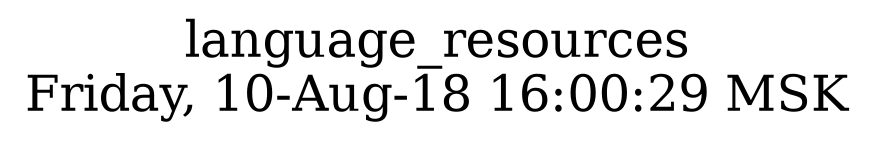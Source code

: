 digraph G {
graph [
  fontsize="24";
  label="language_resources\nFriday, 10-Aug-18 16:00:29 MSK";
  nojustify=true;
  ordering=out;
  rankdir=LR;
  size="30";
];
}
